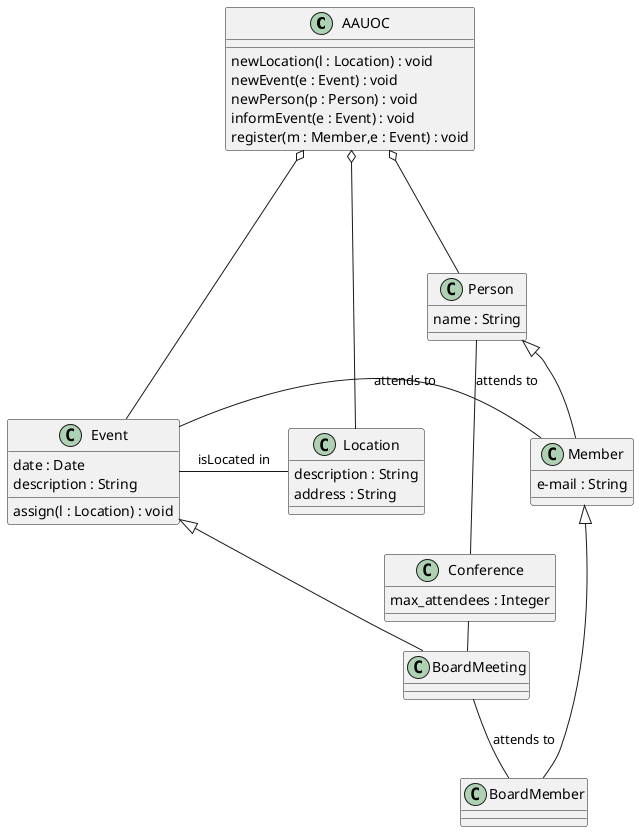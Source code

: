 @startuml

AAUOC o-down--- Location
AAUOC o-down-- Person
AAUOC o-down--- Event
Location -right-  Event : isLocated in
Event -right- Member : attends to
Person <|-down- Member
Event <|-- BoardMeeting
Member <|-- BoardMember
BoardMeeting -- BoardMember : attends to
Conference -right- BoardMeeting
Conference -up- Person : attends to
class AAUOC{
newLocation(l : Location) : void
newEvent(e : Event) : void
newPerson(p : Person) : void
informEvent(e : Event) : void
register(m : Member,e : Event) : void
}
class Location{
description : String
address : String
}

class Event{
date : Date
description : String
assign(l : Location) : void
}

class Person{
name : String
}

class Member{
e-mail : String
}

class Conference{
max_attendees : Integer
}

@enduml